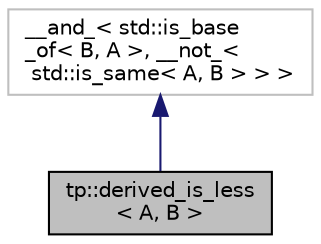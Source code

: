 digraph "tp::derived_is_less&lt; A, B &gt;"
{
 // LATEX_PDF_SIZE
  edge [fontname="Helvetica",fontsize="10",labelfontname="Helvetica",labelfontsize="10"];
  node [fontname="Helvetica",fontsize="10",shape=record];
  Node1 [label="tp::derived_is_less\l\< A, B \>",height=0.2,width=0.4,color="black", fillcolor="grey75", style="filled", fontcolor="black",tooltip=" "];
  Node2 -> Node1 [dir="back",color="midnightblue",fontsize="10",style="solid",fontname="Helvetica"];
  Node2 [label="__and_\< std::is_base\l_of\< B, A \>, __not_\<\l std::is_same\< A, B \> \> \>",height=0.2,width=0.4,color="grey75", fillcolor="white", style="filled",tooltip=" "];
}
